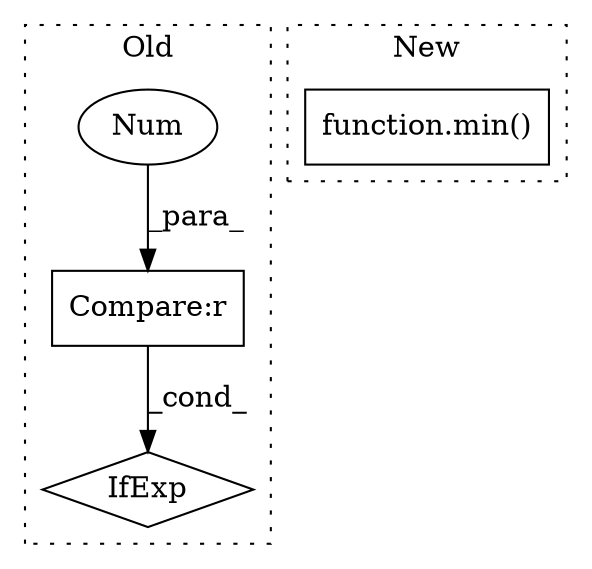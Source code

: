 digraph G {
subgraph cluster0 {
1 [label="IfExp" a="51" s="6147,6156" l="4,6" shape="diamond"];
3 [label="Compare:r" a="40" s="6151" l="5" shape="box"];
4 [label="Num" a="76" s="6155" l="1" shape="ellipse"];
label = "Old";
style="dotted";
}
subgraph cluster1 {
2 [label="function.min()" a="75" s="4115,4141" l="4,1" shape="box"];
label = "New";
style="dotted";
}
3 -> 1 [label="_cond_"];
4 -> 3 [label="_para_"];
}